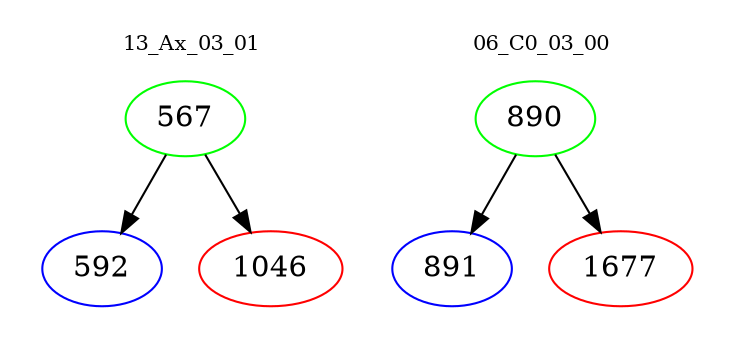 digraph{
subgraph cluster_0 {
color = white
label = "13_Ax_03_01";
fontsize=10;
T0_567 [label="567", color="green"]
T0_567 -> T0_592 [color="black"]
T0_592 [label="592", color="blue"]
T0_567 -> T0_1046 [color="black"]
T0_1046 [label="1046", color="red"]
}
subgraph cluster_1 {
color = white
label = "06_C0_03_00";
fontsize=10;
T1_890 [label="890", color="green"]
T1_890 -> T1_891 [color="black"]
T1_891 [label="891", color="blue"]
T1_890 -> T1_1677 [color="black"]
T1_1677 [label="1677", color="red"]
}
}
